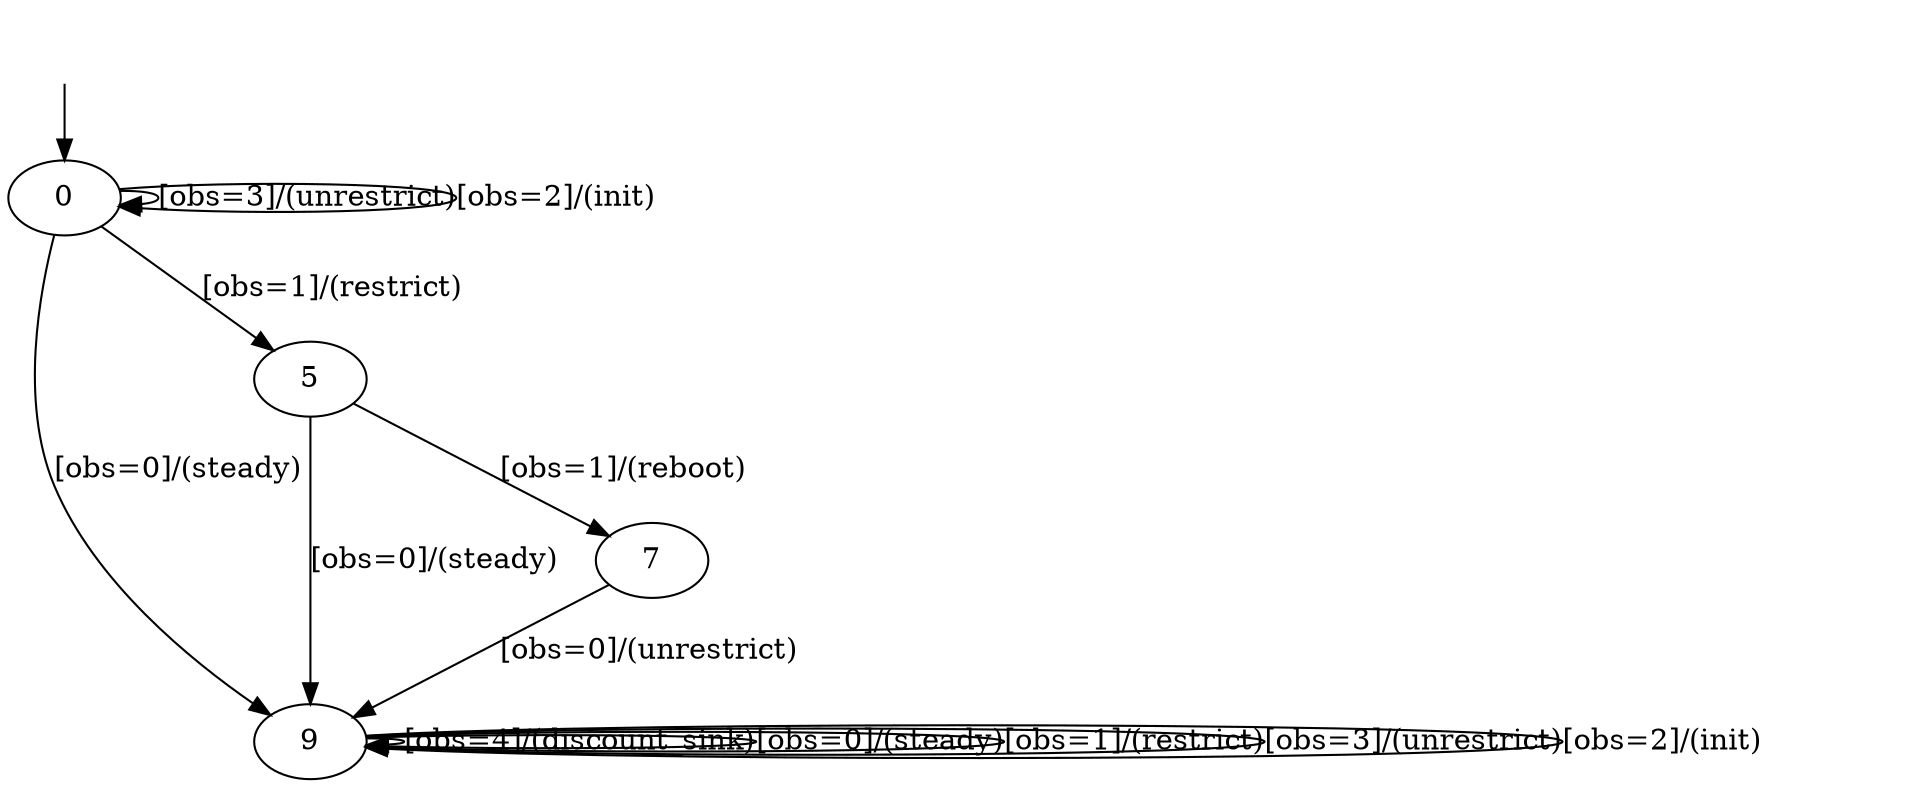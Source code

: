 digraph {
9;
7;
5;
0;
__init [label="", style=invis, width=0];
__init -> 0;
9 -> 9 [label="[obs=4]/(discount_sink)"];
9 -> 9 [label="[obs=0]/(steady)"];
9 -> 9 [label="[obs=1]/(restrict)"];
9 -> 9 [label="[obs=3]/(unrestrict)"];
9 -> 9 [label="[obs=2]/(init)"];
7 -> 9 [label="[obs=0]/(unrestrict)"];
5 -> 7 [label="[obs=1]/(reboot)"];
5 -> 9 [label="[obs=0]/(steady)"];
0 -> 9 [label="[obs=0]/(steady)"];
0 -> 5 [label="[obs=1]/(restrict)"];
0 -> 0 [label="[obs=3]/(unrestrict)"];
0 -> 0 [label="[obs=2]/(init)"];
}